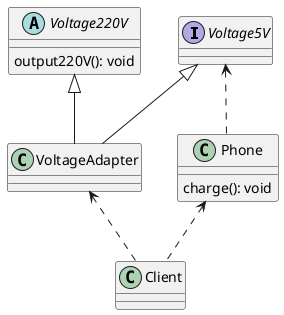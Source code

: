 @startuml
'https://plantuml.com/class-diagram

interface Voltage5V
class Client

class VoltageAdapter {

}

abstract class Voltage220V {
output220V(): void
}

class Phone {
charge(): void
}

Voltage5V <|-- VoltageAdapter
Voltage220V <|-- VoltageAdapter
Voltage5V <.. Phone
VoltageAdapter <.. Client
Phone <.. Client

@enduml
